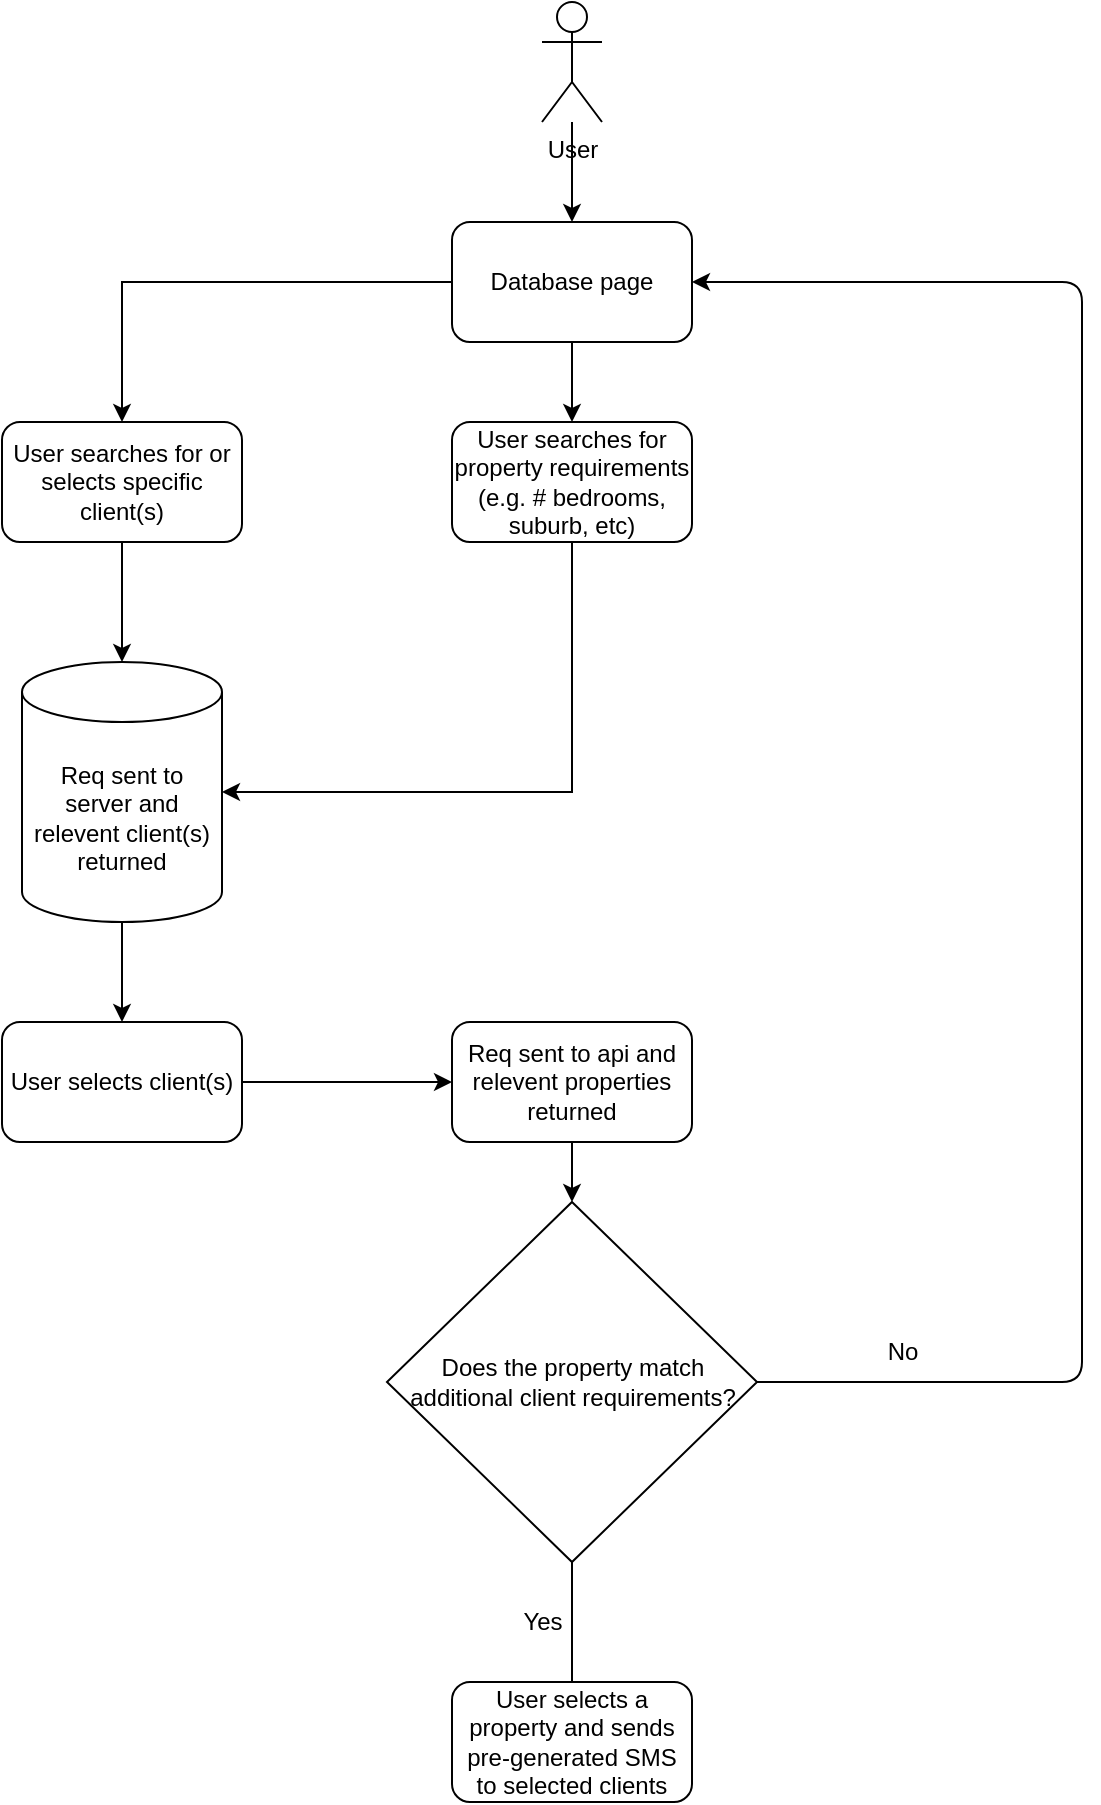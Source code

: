<mxfile>
    <diagram id="H_Dn81moah12XZsFUO1H" name="Page-1">
        <mxGraphModel dx="1130" dy="787" grid="1" gridSize="10" guides="1" tooltips="1" connect="1" arrows="1" fold="1" page="1" pageScale="1" pageWidth="850" pageHeight="1100" math="0" shadow="0">
            <root>
                <mxCell id="0"/>
                <mxCell id="1" parent="0"/>
                <mxCell id="oQoHZa70u33LuiCdFb3z-4" value="" style="edgeStyle=orthogonalEdgeStyle;rounded=0;orthogonalLoop=1;jettySize=auto;html=1;" parent="1" source="oQoHZa70u33LuiCdFb3z-2" target="oQoHZa70u33LuiCdFb3z-3" edge="1">
                    <mxGeometry relative="1" as="geometry"/>
                </mxCell>
                <mxCell id="oQoHZa70u33LuiCdFb3z-2" value="User" style="shape=umlActor;verticalLabelPosition=bottom;verticalAlign=top;html=1;outlineConnect=0;" parent="1" vertex="1">
                    <mxGeometry x="430" y="60" width="30" height="60" as="geometry"/>
                </mxCell>
                <mxCell id="oQoHZa70u33LuiCdFb3z-8" style="edgeStyle=orthogonalEdgeStyle;rounded=0;orthogonalLoop=1;jettySize=auto;html=1;entryX=0.5;entryY=0;entryDx=0;entryDy=0;" parent="1" source="oQoHZa70u33LuiCdFb3z-3" target="oQoHZa70u33LuiCdFb3z-5" edge="1">
                    <mxGeometry relative="1" as="geometry"/>
                </mxCell>
                <mxCell id="oQoHZa70u33LuiCdFb3z-9" style="edgeStyle=orthogonalEdgeStyle;rounded=0;orthogonalLoop=1;jettySize=auto;html=1;exitX=0.5;exitY=1;exitDx=0;exitDy=0;entryX=0.5;entryY=0;entryDx=0;entryDy=0;" parent="1" source="oQoHZa70u33LuiCdFb3z-3" target="oQoHZa70u33LuiCdFb3z-6" edge="1">
                    <mxGeometry relative="1" as="geometry"/>
                </mxCell>
                <mxCell id="oQoHZa70u33LuiCdFb3z-3" value="Database page" style="rounded=1;whiteSpace=wrap;html=1;" parent="1" vertex="1">
                    <mxGeometry x="385" y="170" width="120" height="60" as="geometry"/>
                </mxCell>
                <mxCell id="oQoHZa70u33LuiCdFb3z-14" value="" style="edgeStyle=orthogonalEdgeStyle;rounded=0;orthogonalLoop=1;jettySize=auto;html=1;" parent="1" source="oQoHZa70u33LuiCdFb3z-5" target="oQoHZa70u33LuiCdFb3z-13" edge="1">
                    <mxGeometry relative="1" as="geometry"/>
                </mxCell>
                <mxCell id="oQoHZa70u33LuiCdFb3z-5" value="User searches for or selects specific client(s)" style="rounded=1;whiteSpace=wrap;html=1;" parent="1" vertex="1">
                    <mxGeometry x="160" y="270" width="120" height="60" as="geometry"/>
                </mxCell>
                <mxCell id="oQoHZa70u33LuiCdFb3z-6" value="User searches for property requirements (e.g. # bedrooms, suburb, etc)" style="rounded=1;whiteSpace=wrap;html=1;" parent="1" vertex="1">
                    <mxGeometry x="385" y="270" width="120" height="60" as="geometry"/>
                </mxCell>
                <mxCell id="oQoHZa70u33LuiCdFb3z-17" value="" style="edgeStyle=orthogonalEdgeStyle;rounded=0;orthogonalLoop=1;jettySize=auto;html=1;" parent="1" source="oQoHZa70u33LuiCdFb3z-13" target="oQoHZa70u33LuiCdFb3z-16" edge="1">
                    <mxGeometry relative="1" as="geometry"/>
                </mxCell>
                <mxCell id="oQoHZa70u33LuiCdFb3z-13" value="Req sent to server and relevent client(s) returned" style="shape=cylinder3;whiteSpace=wrap;html=1;boundedLbl=1;backgroundOutline=1;size=15;" parent="1" vertex="1">
                    <mxGeometry x="170" y="390" width="100" height="130" as="geometry"/>
                </mxCell>
                <mxCell id="oQoHZa70u33LuiCdFb3z-15" style="edgeStyle=orthogonalEdgeStyle;rounded=0;orthogonalLoop=1;jettySize=auto;html=1;entryX=1;entryY=0.5;entryDx=0;entryDy=0;entryPerimeter=0;exitX=0.5;exitY=1;exitDx=0;exitDy=0;" parent="1" source="oQoHZa70u33LuiCdFb3z-6" target="oQoHZa70u33LuiCdFb3z-13" edge="1">
                    <mxGeometry relative="1" as="geometry"/>
                </mxCell>
                <mxCell id="oQoHZa70u33LuiCdFb3z-21" value="" style="edgeStyle=orthogonalEdgeStyle;rounded=0;orthogonalLoop=1;jettySize=auto;html=1;" parent="1" source="oQoHZa70u33LuiCdFb3z-16" edge="1">
                    <mxGeometry relative="1" as="geometry">
                        <mxPoint x="385" y="600" as="targetPoint"/>
                    </mxGeometry>
                </mxCell>
                <mxCell id="oQoHZa70u33LuiCdFb3z-16" value="User selects client(s)" style="rounded=1;whiteSpace=wrap;html=1;" parent="1" vertex="1">
                    <mxGeometry x="160" y="570" width="120" height="60" as="geometry"/>
                </mxCell>
                <mxCell id="oQoHZa70u33LuiCdFb3z-25" value="" style="edgeStyle=orthogonalEdgeStyle;rounded=0;orthogonalLoop=1;jettySize=auto;html=1;" parent="1" source="oQoHZa70u33LuiCdFb3z-22" edge="1">
                    <mxGeometry relative="1" as="geometry">
                        <mxPoint x="445" y="790" as="targetPoint"/>
                    </mxGeometry>
                </mxCell>
                <mxCell id="oQoHZa70u33LuiCdFb3z-22" value="User selects a property and sends pre-generated SMS to selected clients" style="rounded=1;whiteSpace=wrap;html=1;" parent="1" vertex="1">
                    <mxGeometry x="385" y="900" width="120" height="60" as="geometry"/>
                </mxCell>
                <mxCell id="oQoHZa70u33LuiCdFb3z-30" value="No" style="text;html=1;align=center;verticalAlign=middle;resizable=0;points=[];autosize=1;strokeColor=none;fillColor=none;" parent="1" vertex="1">
                    <mxGeometry x="590" y="720" width="40" height="30" as="geometry"/>
                </mxCell>
                <mxCell id="4" value="" style="edgeStyle=none;html=1;" edge="1" parent="1" source="2" target="3">
                    <mxGeometry relative="1" as="geometry"/>
                </mxCell>
                <mxCell id="2" value="Req sent to api and relevent properties returned" style="rounded=1;whiteSpace=wrap;html=1;" vertex="1" parent="1">
                    <mxGeometry x="385" y="570" width="120" height="60" as="geometry"/>
                </mxCell>
                <mxCell id="6" style="edgeStyle=none;html=1;entryX=1;entryY=0.5;entryDx=0;entryDy=0;" edge="1" parent="1" source="3" target="oQoHZa70u33LuiCdFb3z-3">
                    <mxGeometry relative="1" as="geometry">
                        <mxPoint x="690" y="200" as="targetPoint"/>
                        <Array as="points">
                            <mxPoint x="700" y="750"/>
                            <mxPoint x="700" y="200"/>
                        </Array>
                    </mxGeometry>
                </mxCell>
                <mxCell id="3" value="Does the property match additional client requirements?" style="rhombus;whiteSpace=wrap;html=1;" vertex="1" parent="1">
                    <mxGeometry x="352.5" y="660" width="185" height="180" as="geometry"/>
                </mxCell>
                <mxCell id="5" value="Yes" style="text;html=1;align=center;verticalAlign=middle;resizable=0;points=[];autosize=1;strokeColor=none;fillColor=none;" vertex="1" parent="1">
                    <mxGeometry x="410" y="855" width="40" height="30" as="geometry"/>
                </mxCell>
            </root>
        </mxGraphModel>
    </diagram>
</mxfile>